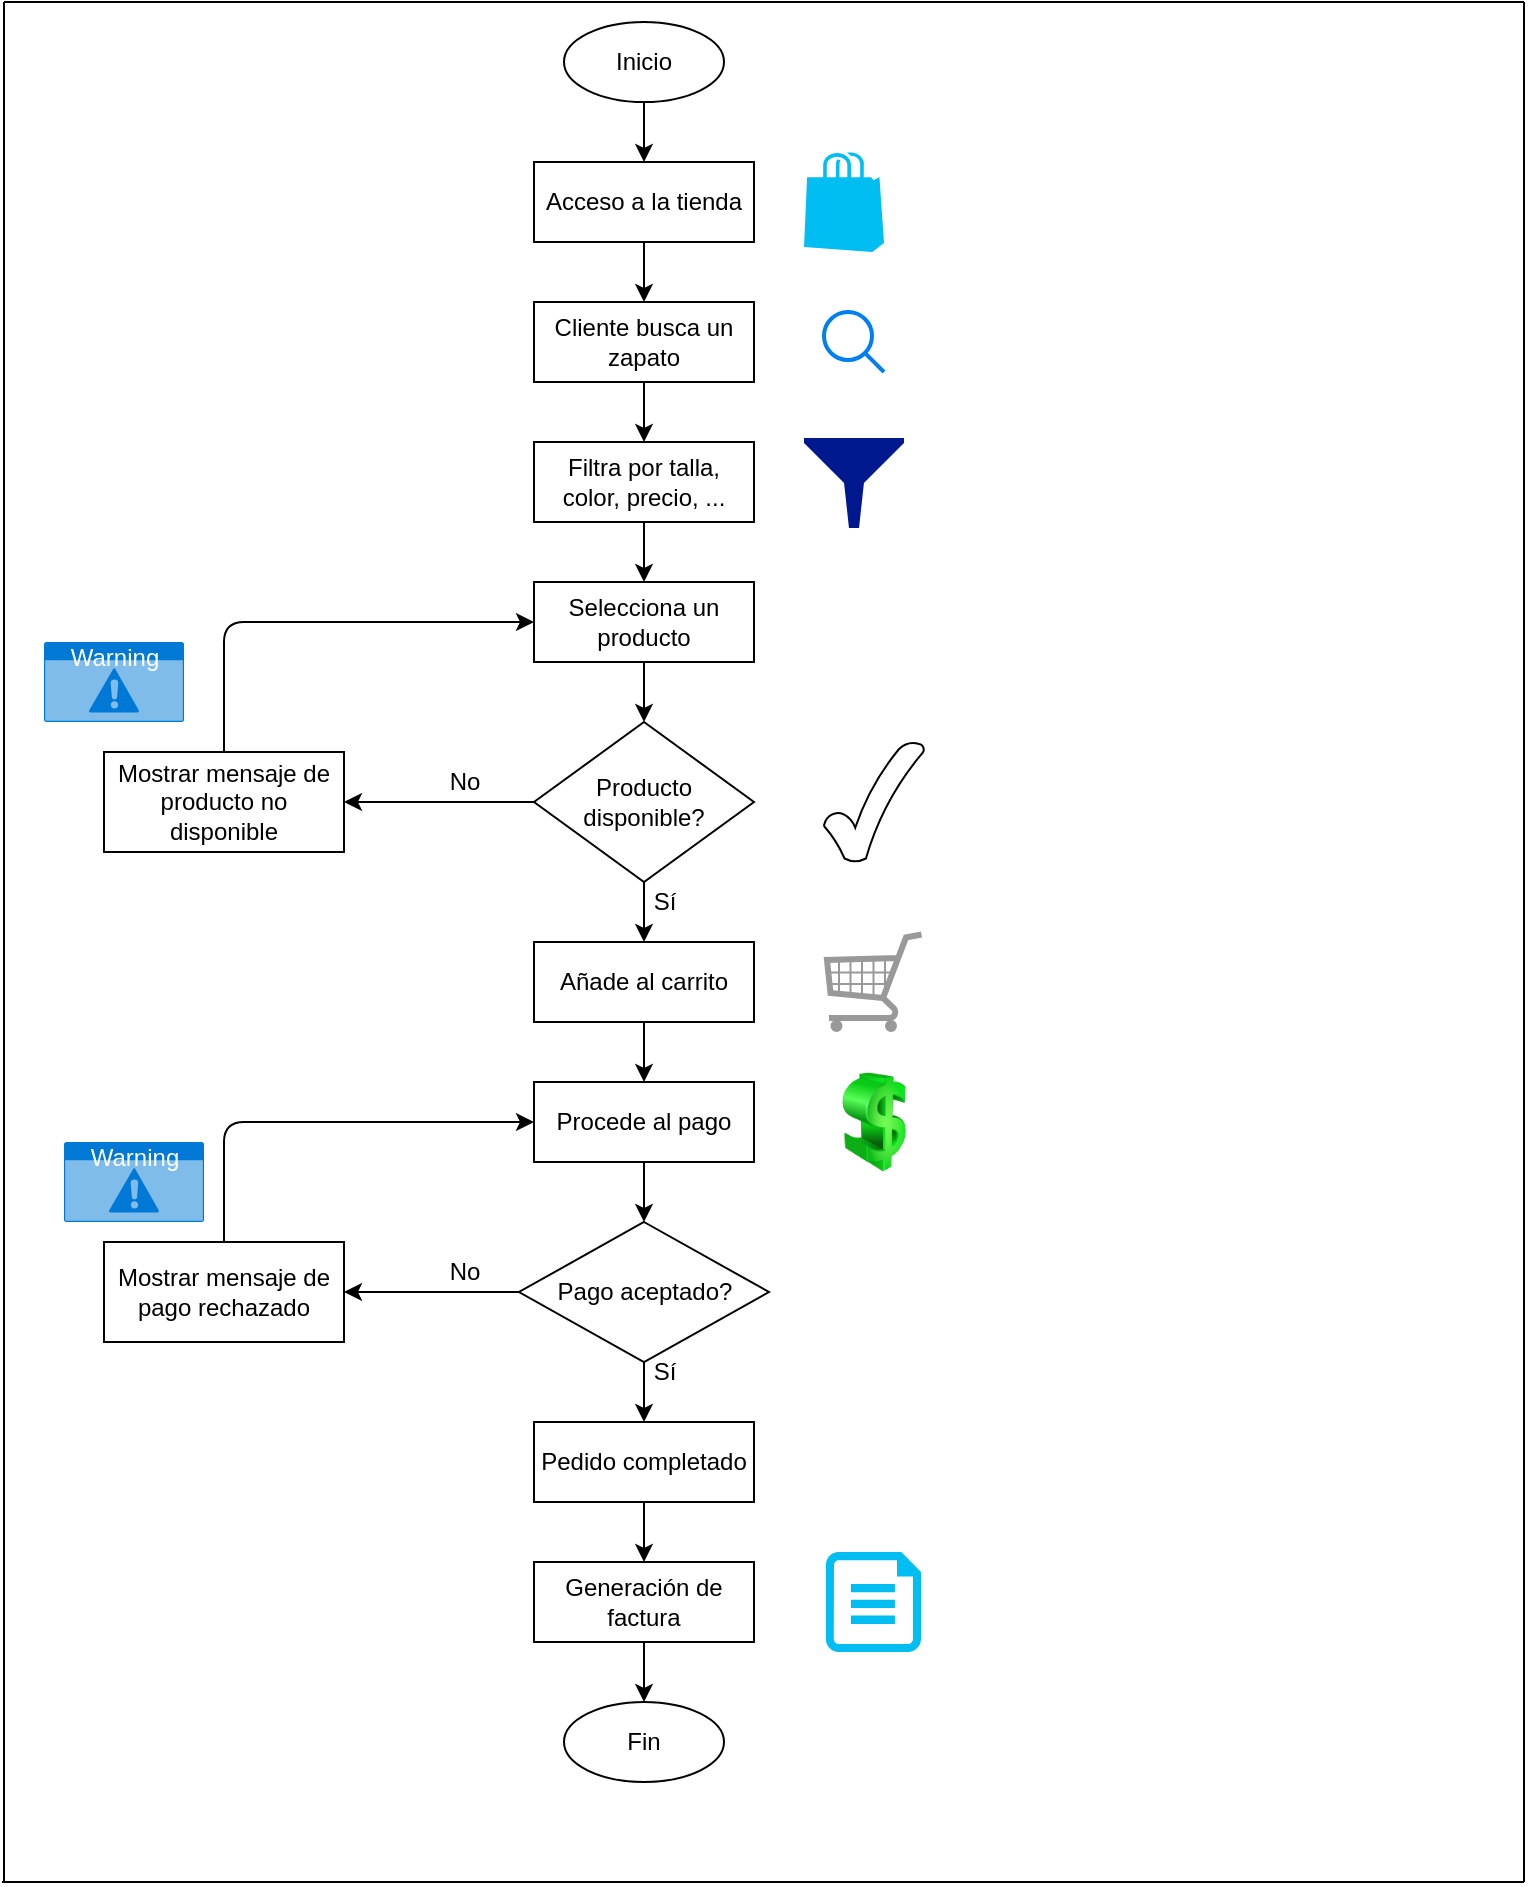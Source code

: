 <mxfile>
    <diagram id="qFFIt4nXmNcdUp0iqc0q" name="Page-1">
        <mxGraphModel dx="911" dy="555" grid="1" gridSize="10" guides="1" tooltips="1" connect="1" arrows="1" fold="1" page="1" pageScale="1" pageWidth="850" pageHeight="1100" math="0" shadow="0">
            <root>
                <mxCell id="0"/>
                <mxCell id="1" parent="0"/>
                <mxCell id="2" value="" style="endArrow=none;html=1;" edge="1" parent="1">
                    <mxGeometry width="50" height="50" relative="1" as="geometry">
                        <mxPoint x="40" y="980" as="sourcePoint"/>
                        <mxPoint x="40" y="40" as="targetPoint"/>
                    </mxGeometry>
                </mxCell>
                <mxCell id="3" value="" style="endArrow=none;html=1;" edge="1" parent="1">
                    <mxGeometry width="50" height="50" relative="1" as="geometry">
                        <mxPoint x="800" y="980" as="sourcePoint"/>
                        <mxPoint x="800" y="40" as="targetPoint"/>
                    </mxGeometry>
                </mxCell>
                <mxCell id="4" value="" style="endArrow=none;html=1;" edge="1" parent="1">
                    <mxGeometry width="50" height="50" relative="1" as="geometry">
                        <mxPoint x="40" y="40" as="sourcePoint"/>
                        <mxPoint x="800" y="40" as="targetPoint"/>
                    </mxGeometry>
                </mxCell>
                <mxCell id="5" value="" style="endArrow=none;html=1;" edge="1" parent="1">
                    <mxGeometry width="50" height="50" relative="1" as="geometry">
                        <mxPoint x="39" y="980" as="sourcePoint"/>
                        <mxPoint x="800" y="980" as="targetPoint"/>
                    </mxGeometry>
                </mxCell>
                <mxCell id="19" style="edgeStyle=none;html=1;exitX=0.5;exitY=1;exitDx=0;exitDy=0;entryX=0.5;entryY=0;entryDx=0;entryDy=0;" edge="1" parent="1" source="6" target="7">
                    <mxGeometry relative="1" as="geometry"/>
                </mxCell>
                <mxCell id="6" value="Inicio" style="ellipse;whiteSpace=wrap;html=1;" vertex="1" parent="1">
                    <mxGeometry x="320" y="50" width="80" height="40" as="geometry"/>
                </mxCell>
                <mxCell id="20" style="edgeStyle=none;html=1;exitX=0.5;exitY=1;exitDx=0;exitDy=0;entryX=0.5;entryY=0;entryDx=0;entryDy=0;" edge="1" parent="1" source="7" target="14">
                    <mxGeometry relative="1" as="geometry"/>
                </mxCell>
                <mxCell id="7" value="Acceso a la tienda" style="rounded=0;whiteSpace=wrap;html=1;" vertex="1" parent="1">
                    <mxGeometry x="305" y="120" width="110" height="40" as="geometry"/>
                </mxCell>
                <mxCell id="24" style="edgeStyle=none;html=1;exitX=0;exitY=0.5;exitDx=0;exitDy=0;entryX=1;entryY=0.5;entryDx=0;entryDy=0;" edge="1" parent="1" source="12" target="17">
                    <mxGeometry relative="1" as="geometry"/>
                </mxCell>
                <mxCell id="27" style="edgeStyle=none;html=1;exitX=0.5;exitY=1;exitDx=0;exitDy=0;entryX=0.5;entryY=0;entryDx=0;entryDy=0;" edge="1" parent="1" source="12" target="26">
                    <mxGeometry relative="1" as="geometry"/>
                </mxCell>
                <mxCell id="12" value="Producto disponible?" style="rhombus;whiteSpace=wrap;html=1;" vertex="1" parent="1">
                    <mxGeometry x="305" y="400" width="110" height="80" as="geometry"/>
                </mxCell>
                <mxCell id="21" style="edgeStyle=none;html=1;exitX=0.5;exitY=1;exitDx=0;exitDy=0;entryX=0.5;entryY=0;entryDx=0;entryDy=0;" edge="1" parent="1" source="14" target="15">
                    <mxGeometry relative="1" as="geometry"/>
                </mxCell>
                <mxCell id="14" value="Cliente busca un zapato" style="rounded=0;whiteSpace=wrap;html=1;" vertex="1" parent="1">
                    <mxGeometry x="305" y="190" width="110" height="40" as="geometry"/>
                </mxCell>
                <mxCell id="22" style="edgeStyle=none;html=1;exitX=0.5;exitY=1;exitDx=0;exitDy=0;entryX=0.5;entryY=0;entryDx=0;entryDy=0;" edge="1" parent="1" source="15" target="16">
                    <mxGeometry relative="1" as="geometry"/>
                </mxCell>
                <mxCell id="15" value="Filtra por talla, color, precio, ..." style="rounded=0;whiteSpace=wrap;html=1;" vertex="1" parent="1">
                    <mxGeometry x="305" y="260" width="110" height="40" as="geometry"/>
                </mxCell>
                <mxCell id="23" style="edgeStyle=none;html=1;exitX=0.5;exitY=1;exitDx=0;exitDy=0;entryX=0.5;entryY=0;entryDx=0;entryDy=0;" edge="1" parent="1" source="16" target="12">
                    <mxGeometry relative="1" as="geometry"/>
                </mxCell>
                <mxCell id="16" value="Selecciona un producto" style="rounded=0;whiteSpace=wrap;html=1;" vertex="1" parent="1">
                    <mxGeometry x="305" y="330" width="110" height="40" as="geometry"/>
                </mxCell>
                <mxCell id="18" style="edgeStyle=none;html=1;exitX=0.5;exitY=0;exitDx=0;exitDy=0;entryX=0;entryY=0.5;entryDx=0;entryDy=0;" edge="1" parent="1" source="17" target="16">
                    <mxGeometry relative="1" as="geometry">
                        <Array as="points">
                            <mxPoint x="150" y="350"/>
                        </Array>
                    </mxGeometry>
                </mxCell>
                <mxCell id="17" value="Mostrar mensaje de producto no disponible" style="rounded=0;whiteSpace=wrap;html=1;" vertex="1" parent="1">
                    <mxGeometry x="90" y="415" width="120" height="50" as="geometry"/>
                </mxCell>
                <mxCell id="30" style="edgeStyle=none;html=1;exitX=0.5;exitY=1;exitDx=0;exitDy=0;entryX=0.5;entryY=0;entryDx=0;entryDy=0;" edge="1" parent="1" source="26" target="28">
                    <mxGeometry relative="1" as="geometry"/>
                </mxCell>
                <mxCell id="26" value="Añade al carrito" style="rounded=0;whiteSpace=wrap;html=1;" vertex="1" parent="1">
                    <mxGeometry x="305" y="510" width="110" height="40" as="geometry"/>
                </mxCell>
                <mxCell id="31" style="edgeStyle=none;html=1;exitX=0.5;exitY=1;exitDx=0;exitDy=0;entryX=0.5;entryY=0;entryDx=0;entryDy=0;" edge="1" parent="1" source="28" target="29">
                    <mxGeometry relative="1" as="geometry"/>
                </mxCell>
                <mxCell id="28" value="Procede al pago" style="rounded=0;whiteSpace=wrap;html=1;" vertex="1" parent="1">
                    <mxGeometry x="305" y="580" width="110" height="40" as="geometry"/>
                </mxCell>
                <mxCell id="33" value="" style="edgeStyle=none;html=1;" edge="1" parent="1" source="29" target="32">
                    <mxGeometry relative="1" as="geometry"/>
                </mxCell>
                <mxCell id="38" style="edgeStyle=none;html=1;exitX=0.5;exitY=1;exitDx=0;exitDy=0;entryX=0.5;entryY=0;entryDx=0;entryDy=0;" edge="1" parent="1" source="29" target="35">
                    <mxGeometry relative="1" as="geometry"/>
                </mxCell>
                <mxCell id="29" value="Pago aceptado?" style="rhombus;whiteSpace=wrap;html=1;" vertex="1" parent="1">
                    <mxGeometry x="297.5" y="650" width="125" height="70" as="geometry"/>
                </mxCell>
                <mxCell id="34" style="edgeStyle=none;html=1;exitX=0.5;exitY=0;exitDx=0;exitDy=0;entryX=0;entryY=0.5;entryDx=0;entryDy=0;" edge="1" parent="1" source="32" target="28">
                    <mxGeometry relative="1" as="geometry">
                        <Array as="points">
                            <mxPoint x="150" y="600"/>
                        </Array>
                    </mxGeometry>
                </mxCell>
                <mxCell id="32" value="Mostrar mensaje de pago rechazado" style="rounded=0;whiteSpace=wrap;html=1;" vertex="1" parent="1">
                    <mxGeometry x="90" y="660" width="120" height="50" as="geometry"/>
                </mxCell>
                <mxCell id="39" style="edgeStyle=none;html=1;exitX=0.5;exitY=1;exitDx=0;exitDy=0;entryX=0.5;entryY=0;entryDx=0;entryDy=0;" edge="1" parent="1" source="35" target="36">
                    <mxGeometry relative="1" as="geometry"/>
                </mxCell>
                <mxCell id="35" value="Pedido completado" style="rounded=0;whiteSpace=wrap;html=1;" vertex="1" parent="1">
                    <mxGeometry x="305" y="750" width="110" height="40" as="geometry"/>
                </mxCell>
                <mxCell id="40" style="edgeStyle=none;html=1;exitX=0.5;exitY=1;exitDx=0;exitDy=0;" edge="1" parent="1" source="36" target="37">
                    <mxGeometry relative="1" as="geometry"/>
                </mxCell>
                <mxCell id="36" value="Generación de factura" style="rounded=0;whiteSpace=wrap;html=1;" vertex="1" parent="1">
                    <mxGeometry x="305" y="820" width="110" height="40" as="geometry"/>
                </mxCell>
                <mxCell id="37" value="Fin" style="ellipse;whiteSpace=wrap;html=1;" vertex="1" parent="1">
                    <mxGeometry x="320" y="890" width="80" height="40" as="geometry"/>
                </mxCell>
                <mxCell id="41" value="" style="verticalLabelPosition=bottom;shadow=0;dashed=0;align=center;html=1;verticalAlign=top;strokeWidth=1;shape=mxgraph.mockup.misc.shoppingCart;strokeColor=#999999;" vertex="1" parent="1">
                    <mxGeometry x="450" y="505" width="50" height="50" as="geometry"/>
                </mxCell>
                <mxCell id="42" value="" style="verticalLabelPosition=bottom;html=1;verticalAlign=top;align=center;strokeColor=none;fillColor=#00BEF2;shape=mxgraph.azure.azure_marketplace;" vertex="1" parent="1">
                    <mxGeometry x="440" y="115" width="40" height="50" as="geometry"/>
                </mxCell>
                <mxCell id="43" value="" style="html=1;verticalLabelPosition=bottom;align=center;labelBackgroundColor=#ffffff;verticalAlign=top;strokeWidth=2;strokeColor=#0080F0;shadow=0;dashed=0;shape=mxgraph.ios7.icons.looking_glass;" vertex="1" parent="1">
                    <mxGeometry x="450" y="195" width="30" height="30" as="geometry"/>
                </mxCell>
                <mxCell id="44" value="" style="sketch=0;aspect=fixed;pointerEvents=1;shadow=0;dashed=0;html=1;strokeColor=none;labelPosition=center;verticalLabelPosition=bottom;verticalAlign=top;align=center;fillColor=#00188D;shape=mxgraph.mscae.enterprise.filter" vertex="1" parent="1">
                    <mxGeometry x="440" y="258" width="50" height="45" as="geometry"/>
                </mxCell>
                <mxCell id="45" value="" style="verticalLabelPosition=bottom;verticalAlign=top;html=1;shape=mxgraph.basic.tick" vertex="1" parent="1">
                    <mxGeometry x="450" y="410" width="50" height="60" as="geometry"/>
                </mxCell>
                <mxCell id="46" value="" style="image;html=1;image=img/lib/clip_art/finance/Dollar_128x128.png" vertex="1" parent="1">
                    <mxGeometry x="442.5" y="575" width="65" height="50" as="geometry"/>
                </mxCell>
                <mxCell id="47" value="" style="verticalLabelPosition=bottom;html=1;verticalAlign=top;align=center;strokeColor=none;fillColor=#00BEF2;shape=mxgraph.azure.file;pointerEvents=1;" vertex="1" parent="1">
                    <mxGeometry x="451" y="815" width="47.5" height="50" as="geometry"/>
                </mxCell>
                <mxCell id="48" value="Warning" style="html=1;strokeColor=none;fillColor=#0079D6;labelPosition=center;verticalLabelPosition=middle;verticalAlign=top;align=center;fontSize=12;outlineConnect=0;spacingTop=-6;fontColor=#FFFFFF;sketch=0;shape=mxgraph.sitemap.warning;" vertex="1" parent="1">
                    <mxGeometry x="60" y="360" width="70" height="40" as="geometry"/>
                </mxCell>
                <mxCell id="49" value="Warning" style="html=1;strokeColor=none;fillColor=#0079D6;labelPosition=center;verticalLabelPosition=middle;verticalAlign=top;align=center;fontSize=12;outlineConnect=0;spacingTop=-6;fontColor=#FFFFFF;sketch=0;shape=mxgraph.sitemap.warning;" vertex="1" parent="1">
                    <mxGeometry x="70" y="610" width="70" height="40" as="geometry"/>
                </mxCell>
                <mxCell id="50" value="No" style="text;html=1;align=center;verticalAlign=middle;resizable=0;points=[];autosize=1;strokeColor=none;fillColor=none;" vertex="1" parent="1">
                    <mxGeometry x="250" y="660" width="40" height="30" as="geometry"/>
                </mxCell>
                <mxCell id="51" value="No" style="text;html=1;align=center;verticalAlign=middle;resizable=0;points=[];autosize=1;strokeColor=none;fillColor=none;" vertex="1" parent="1">
                    <mxGeometry x="250" y="415" width="40" height="30" as="geometry"/>
                </mxCell>
                <mxCell id="52" value="Sí" style="text;html=1;align=center;verticalAlign=middle;resizable=0;points=[];autosize=1;strokeColor=none;fillColor=none;" vertex="1" parent="1">
                    <mxGeometry x="355" y="475" width="30" height="30" as="geometry"/>
                </mxCell>
                <mxCell id="53" value="Sí" style="text;html=1;align=center;verticalAlign=middle;resizable=0;points=[];autosize=1;strokeColor=none;fillColor=none;" vertex="1" parent="1">
                    <mxGeometry x="355" y="710" width="30" height="30" as="geometry"/>
                </mxCell>
            </root>
        </mxGraphModel>
    </diagram>
</mxfile>